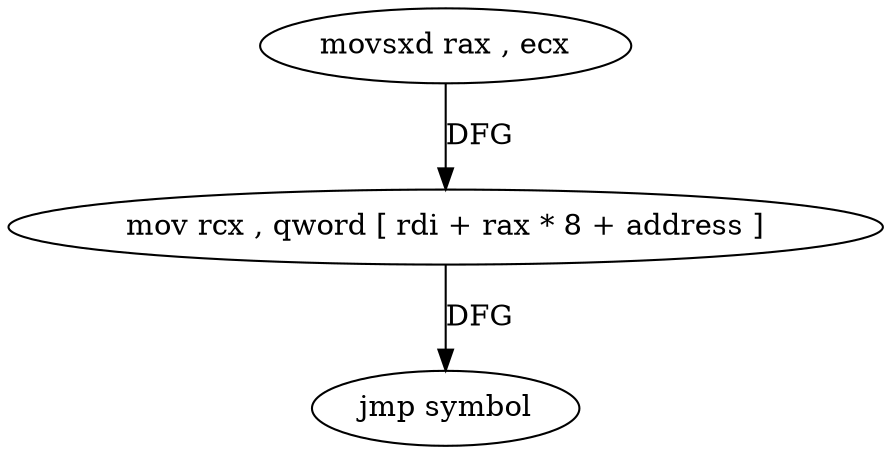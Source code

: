 digraph "func" {
"70608" [label = "movsxd rax , ecx" ]
"70611" [label = "mov rcx , qword [ rdi + rax * 8 + address ]" ]
"70619" [label = "jmp symbol" ]
"70608" -> "70611" [ label = "DFG" ]
"70611" -> "70619" [ label = "DFG" ]
}
